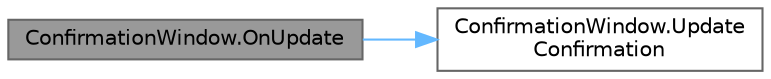 digraph "ConfirmationWindow.OnUpdate"
{
 // LATEX_PDF_SIZE
  bgcolor="transparent";
  edge [fontname=Helvetica,fontsize=10,labelfontname=Helvetica,labelfontsize=10];
  node [fontname=Helvetica,fontsize=10,shape=box,height=0.2,width=0.4];
  rankdir="LR";
  Node1 [id="Node000001",label="ConfirmationWindow.OnUpdate",height=0.2,width=0.4,color="gray40", fillcolor="grey60", style="filled", fontcolor="black",tooltip=" "];
  Node1 -> Node2 [id="edge2_Node000001_Node000002",color="steelblue1",style="solid",tooltip=" "];
  Node2 [id="Node000002",label="ConfirmationWindow.Update\lConfirmation",height=0.2,width=0.4,color="grey40", fillcolor="white", style="filled",URL="$class_confirmation_window.html#ab37a7f9daa014d6d467c09fb55a1d01b",tooltip=" "];
}
